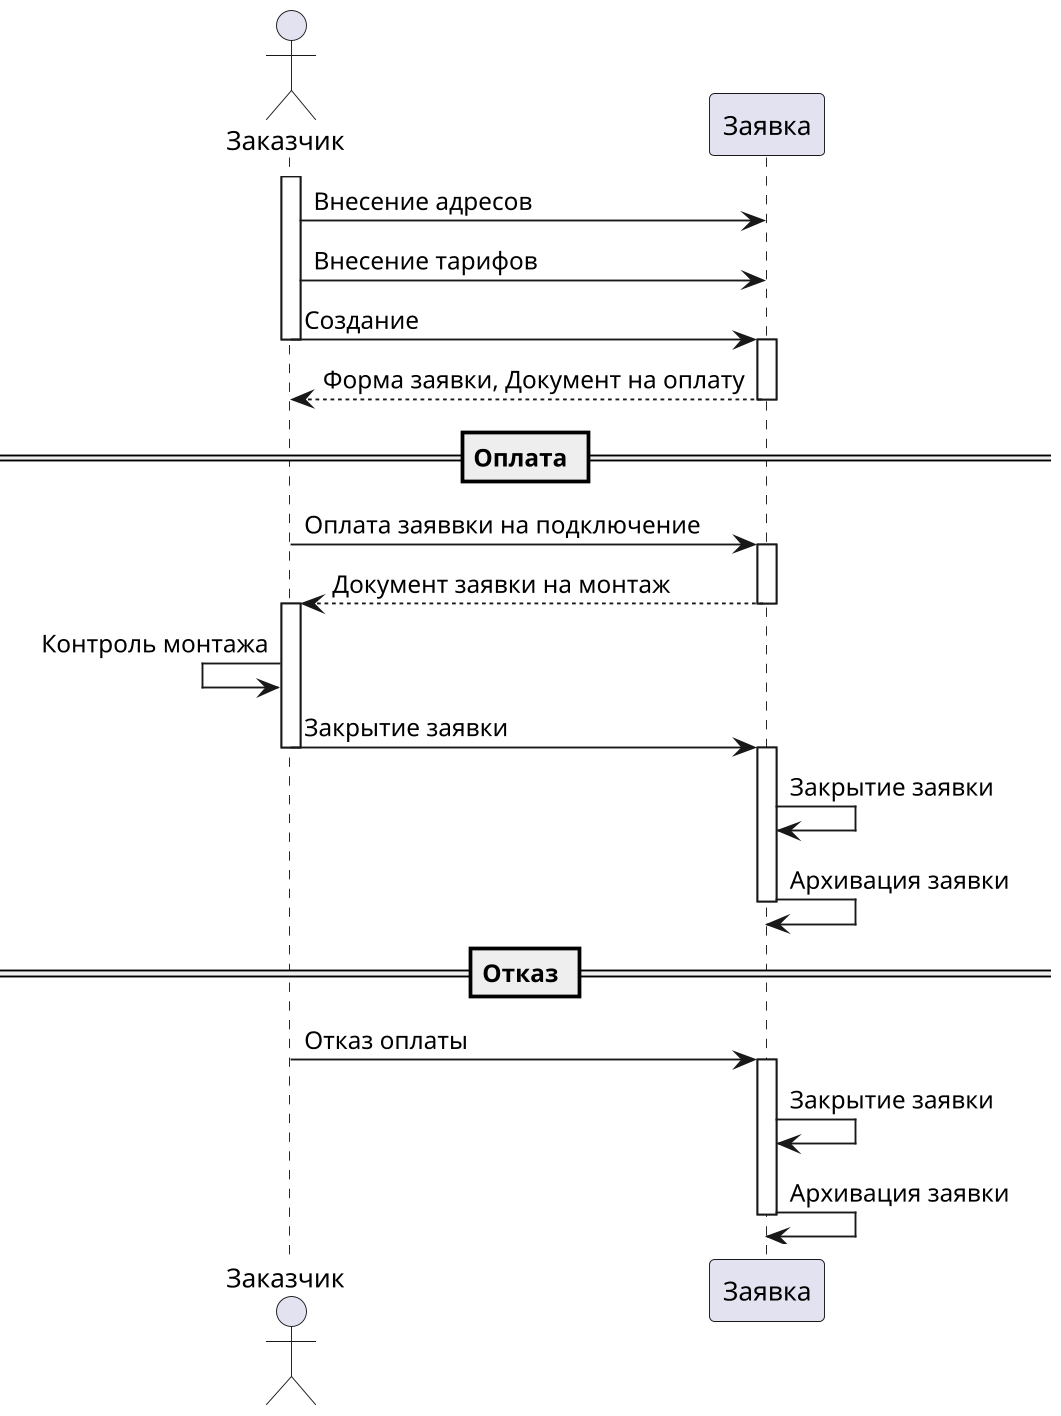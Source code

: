 @startuml
'Заказчик'
skinparam dpi 180
actor Заказчик as A

participant "Заявка" as D

activate A
A -> D : Внесение адресов
A -> D : Внесение тарифов
A -> D : Создание
deactivate A

activate D
D --> A : Форма заявки, Документ на оплату
deactivate D


== Оплата ==
A -> D : Оплата заяввки на подключение

activate D
A <--D : Документ заявки на монтаж
deactivate D
activate A
A <-A : Контроль монтажа
A -> D : Закрытие заявки
deactivate A

activate D
D -> D : Закрытие заявки
D -> D : Архивация заявки
deactivate D
== Отказ ==
A -> D : Отказ оплаты
activate D
D -> D : Закрытие заявки
D -> D : Архивация заявки
deactivate D

@enduml
@startuml
'Оператор КЦ'
skinparam dpi 180
actor "Оператор КЦ" as A
participant "Заявка" as B
participant "Заявка на монтажные работы" as D
== Заявка на подключение ==

activate A
A->B : Принять заявку
A->B : Назначить оператора ТО
deactivate A

activate B
B --> A : Готовая заявка на подключение
deactivate B
activate A
A->B : Добавление документа на оплату
A->B : Закрытие заявки
deactivate A

== Заявка на монтажные работы ==


A->D : Создание заявки
activate A
A->D : Назначить оператора МО
deactivate A
D --> A : Форма заявки на подключение и монтаж
A -> D : Закрытие заявки
activate D
D -> D : Закрытие заявки
D -> D : Архивация заявки
deactivate D
@enduml

@enduml
@startuml
'Оператор ТО'
skinparam dpi 200
actor "Оператор ТО" as A
participant "Заявка на подключение" as B
A->B : Внесение информации об оборудовании
A->B : Закрытие заявки
@enduml

@enduml
@startuml
'Оператор МО'
skinparam dpi 200
actor "Оператор МО" as A
participant "Заявка на подключение" as B
A->B : Внесение информации об оборудовании
A->B : Закрытие заявки
@enduml